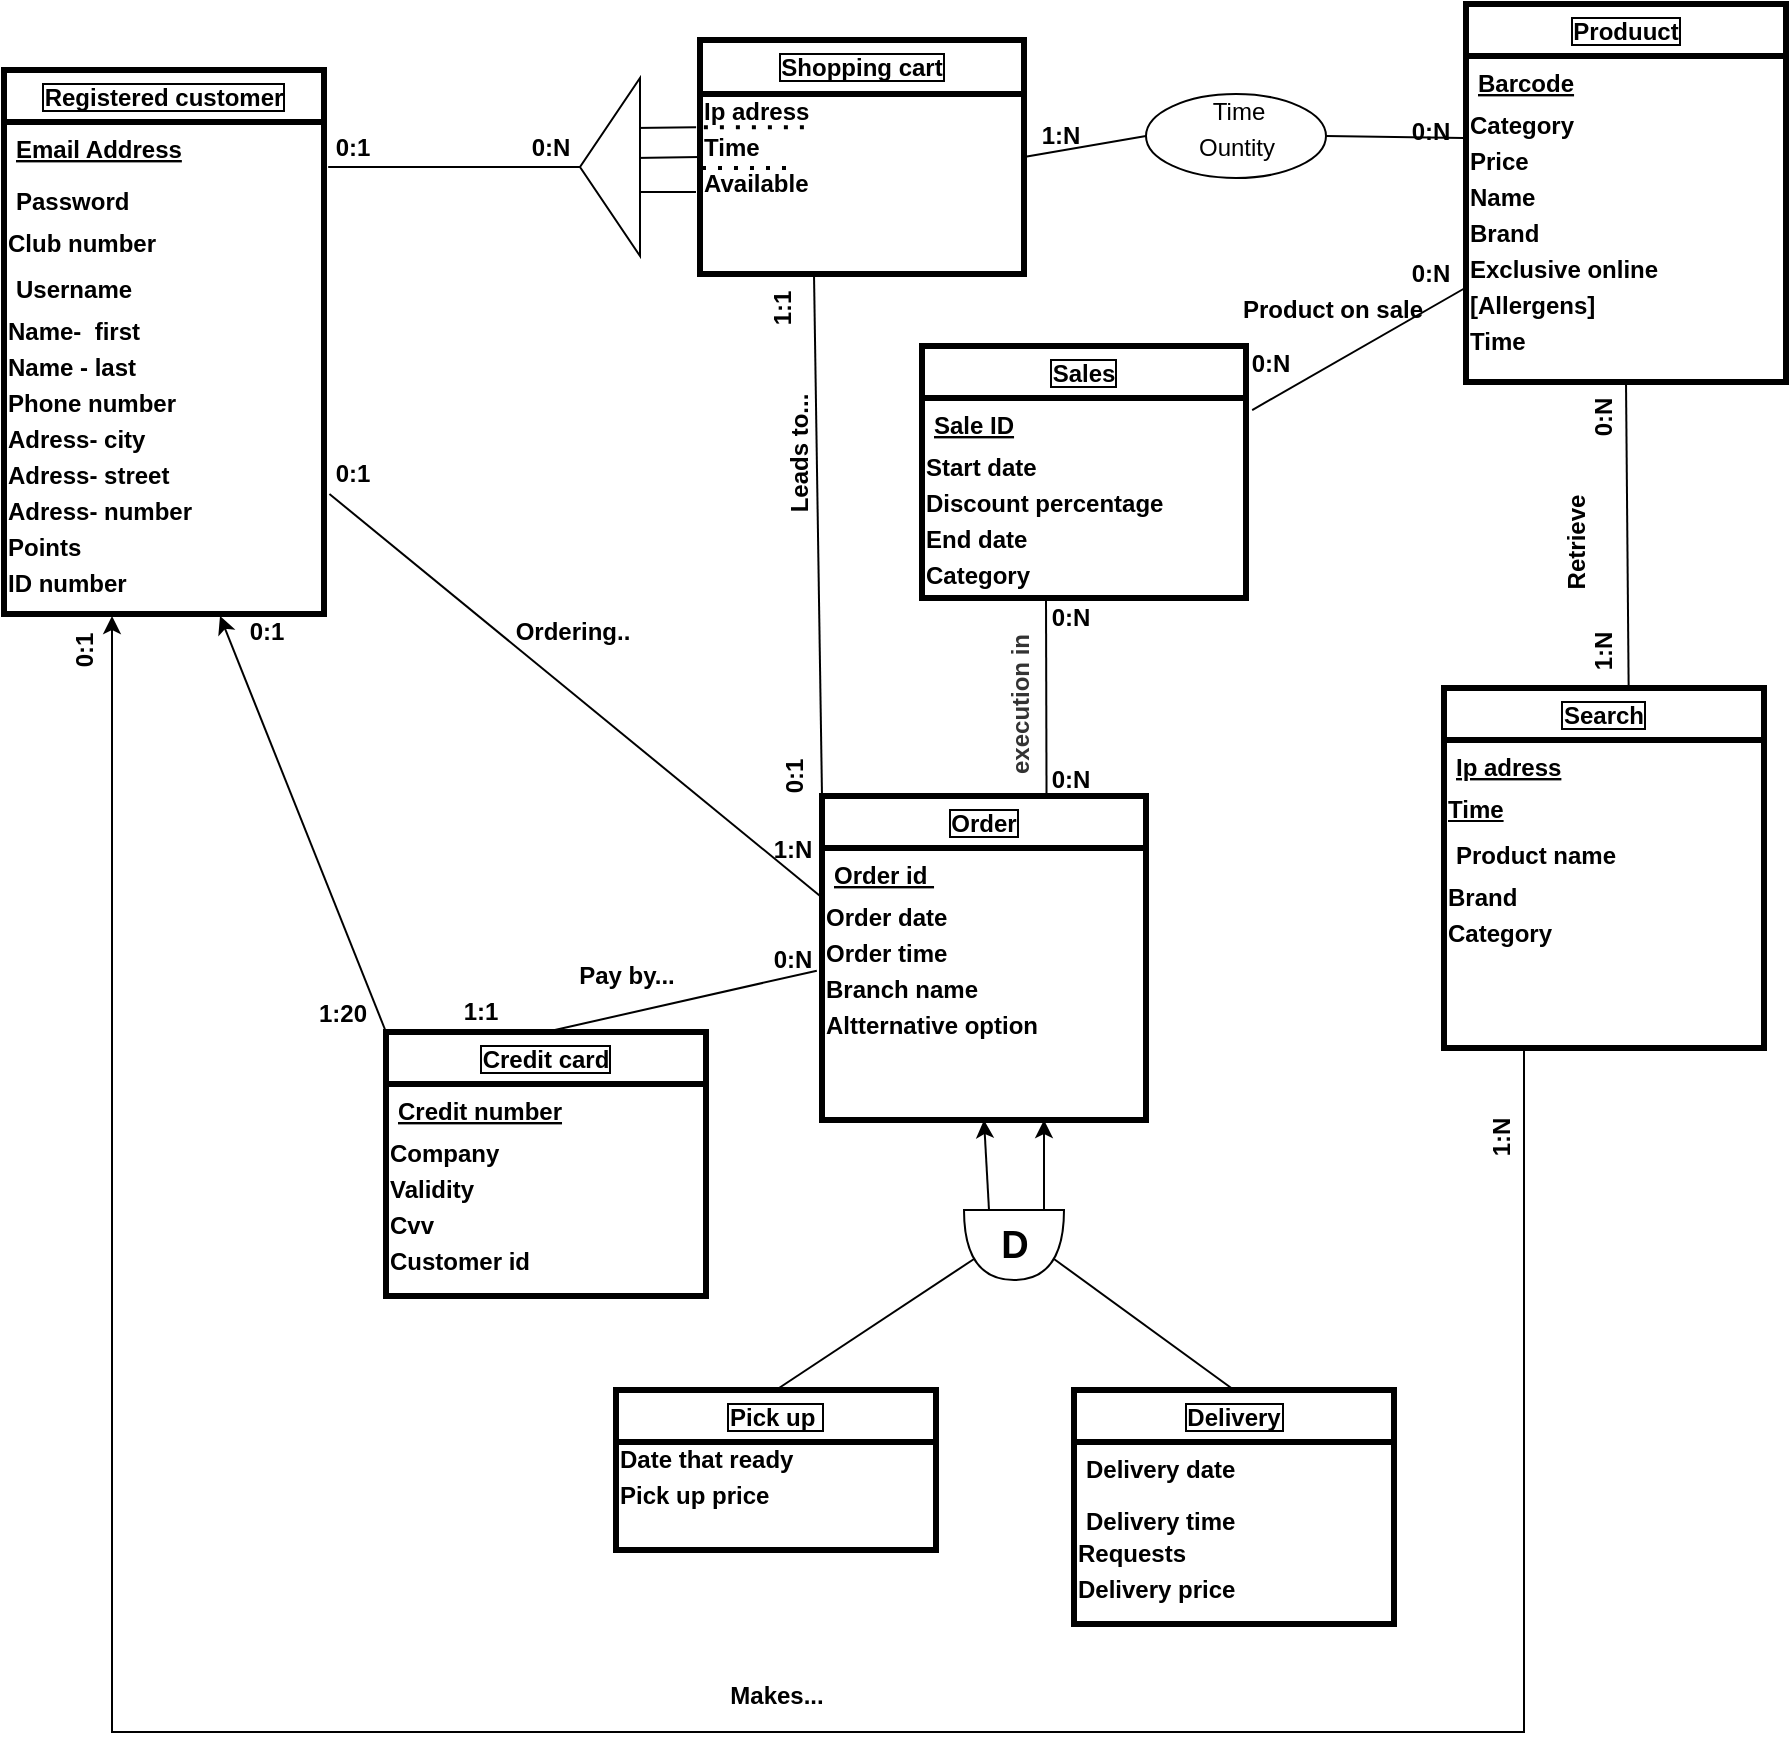 <mxfile version="14.1.7" type="device"><diagram id="C5RBs43oDa-KdzZeNtuy" name="Page-1"><mxGraphModel dx="1609" dy="1549" grid="1" gridSize="9" guides="1" tooltips="1" connect="1" arrows="1" fold="1" page="1" pageScale="1" pageWidth="827" pageHeight="1169" background="#ffffff" math="0" shadow="0"><root><mxCell id="WIyWlLk6GJQsqaUBKTNV-0"/><mxCell id="WIyWlLk6GJQsqaUBKTNV-1" parent="WIyWlLk6GJQsqaUBKTNV-0"/><mxCell id="zkfFHV4jXpPFQw0GAbJ--6" value="Registered customer" style="swimlane;fontStyle=1;align=center;verticalAlign=top;childLayout=stackLayout;horizontal=1;startSize=26;horizontalStack=0;resizeParent=1;resizeLast=0;collapsible=1;marginBottom=0;rounded=0;shadow=0;strokeWidth=3;labelBackgroundColor=#FFFFFF;labelBorderColor=#000000;" parent="WIyWlLk6GJQsqaUBKTNV-1" vertex="1"><mxGeometry x="-81" y="33" width="160" height="272" as="geometry"><mxRectangle x="130" y="380" width="160" height="26" as="alternateBounds"/></mxGeometry></mxCell><mxCell id="zkfFHV4jXpPFQw0GAbJ--3" value="Email Address" style="text;align=left;verticalAlign=top;spacingLeft=4;spacingRight=4;overflow=hidden;rotatable=0;points=[[0,0.5],[1,0.5]];portConstraint=eastwest;rounded=0;shadow=0;html=0;fontStyle=5" parent="zkfFHV4jXpPFQw0GAbJ--6" vertex="1"><mxGeometry y="26" width="160" height="26" as="geometry"/></mxCell><mxCell id="zkfFHV4jXpPFQw0GAbJ--11" value="Password" style="text;align=left;verticalAlign=top;spacingLeft=4;spacingRight=4;overflow=hidden;rotatable=0;points=[[0,0.5],[1,0.5]];portConstraint=eastwest;fontStyle=1" parent="zkfFHV4jXpPFQw0GAbJ--6" vertex="1"><mxGeometry y="52" width="160" height="26" as="geometry"/></mxCell><mxCell id="svUb7qgz-fbDMXu6Jocz-7" value="&lt;span&gt;Club number&lt;/span&gt;" style="text;html=1;align=left;verticalAlign=middle;resizable=0;points=[];autosize=1;fontColor=#000000;fontStyle=1;rotation=0;" parent="zkfFHV4jXpPFQw0GAbJ--6" vertex="1"><mxGeometry y="78" width="160" height="18" as="geometry"/></mxCell><mxCell id="zkfFHV4jXpPFQw0GAbJ--10" value="Username" style="text;align=left;verticalAlign=top;spacingLeft=4;spacingRight=4;overflow=hidden;rotatable=0;points=[[0,0.5],[1,0.5]];portConstraint=eastwest;fontStyle=1" parent="zkfFHV4jXpPFQw0GAbJ--6" vertex="1"><mxGeometry y="96" width="160" height="26" as="geometry"/></mxCell><mxCell id="svUb7qgz-fbDMXu6Jocz-8" value="Name-&amp;nbsp; first" style="text;html=1;align=left;verticalAlign=middle;resizable=0;points=[];autosize=1;fontColor=#000000;fontStyle=1" parent="zkfFHV4jXpPFQw0GAbJ--6" vertex="1"><mxGeometry y="122" width="160" height="18" as="geometry"/></mxCell><mxCell id="svUb7qgz-fbDMXu6Jocz-22" value="Name - last" style="text;html=1;align=left;verticalAlign=middle;resizable=0;points=[];autosize=1;fontColor=#000000;fontStyle=1" parent="zkfFHV4jXpPFQw0GAbJ--6" vertex="1"><mxGeometry y="140" width="160" height="18" as="geometry"/></mxCell><mxCell id="svUb7qgz-fbDMXu6Jocz-0" value="Phone number" style="text;html=1;align=left;verticalAlign=middle;resizable=0;points=[];autosize=1;fontStyle=1" parent="zkfFHV4jXpPFQw0GAbJ--6" vertex="1"><mxGeometry y="158" width="160" height="18" as="geometry"/></mxCell><mxCell id="svUb7qgz-fbDMXu6Jocz-3" value="Adress- city" style="text;html=1;align=left;verticalAlign=middle;resizable=0;points=[];autosize=1;fontStyle=1" parent="zkfFHV4jXpPFQw0GAbJ--6" vertex="1"><mxGeometry y="176" width="160" height="18" as="geometry"/></mxCell><mxCell id="svUb7qgz-fbDMXu6Jocz-2" value="Adress- street" style="text;html=1;align=left;verticalAlign=middle;resizable=0;points=[];autosize=1;fontStyle=1" parent="zkfFHV4jXpPFQw0GAbJ--6" vertex="1"><mxGeometry y="194" width="160" height="18" as="geometry"/></mxCell><mxCell id="svUb7qgz-fbDMXu6Jocz-5" value="Adress- number" style="text;html=1;align=left;verticalAlign=middle;resizable=0;points=[];autosize=1;fontStyle=1" parent="zkfFHV4jXpPFQw0GAbJ--6" vertex="1"><mxGeometry y="212" width="160" height="18" as="geometry"/></mxCell><mxCell id="svUb7qgz-fbDMXu6Jocz-19" value="Points" style="text;html=1;align=left;verticalAlign=middle;resizable=0;points=[];autosize=1;fontColor=#000000;fontStyle=1" parent="zkfFHV4jXpPFQw0GAbJ--6" vertex="1"><mxGeometry y="230" width="160" height="18" as="geometry"/></mxCell><mxCell id="svUb7qgz-fbDMXu6Jocz-20" value="ID number" style="text;html=1;align=left;verticalAlign=middle;resizable=0;points=[];autosize=1;fontColor=#000000;fontStyle=1" parent="zkfFHV4jXpPFQw0GAbJ--6" vertex="1"><mxGeometry y="248" width="160" height="18" as="geometry"/></mxCell><mxCell id="zkfFHV4jXpPFQw0GAbJ--13" value="Produuct" style="swimlane;fontStyle=1;align=center;verticalAlign=top;childLayout=stackLayout;horizontal=1;startSize=26;horizontalStack=0;resizeParent=1;resizeLast=0;collapsible=1;marginBottom=0;rounded=0;shadow=0;strokeWidth=3;labelBackgroundColor=#FFFFFF;labelBorderColor=#000000;fontSize=12;" parent="WIyWlLk6GJQsqaUBKTNV-1" vertex="1"><mxGeometry x="650" width="160" height="189" as="geometry"><mxRectangle x="340" y="380" width="170" height="26" as="alternateBounds"/></mxGeometry></mxCell><mxCell id="zkfFHV4jXpPFQw0GAbJ--14" value="Barcode" style="text;align=left;verticalAlign=middle;spacingLeft=4;spacingRight=4;overflow=hidden;rotatable=0;points=[[0,0.5],[1,0.5]];portConstraint=eastwest;fontStyle=5;dashed=1;strokeWidth=2;fontSize=12;" parent="zkfFHV4jXpPFQw0GAbJ--13" vertex="1"><mxGeometry y="26" width="160" height="26" as="geometry"/></mxCell><mxCell id="svUb7qgz-fbDMXu6Jocz-10" value="Category" style="text;html=1;align=left;verticalAlign=middle;resizable=0;points=[];autosize=1;fontColor=#000000;fontStyle=1" parent="zkfFHV4jXpPFQw0GAbJ--13" vertex="1"><mxGeometry y="52" width="160" height="18" as="geometry"/></mxCell><mxCell id="svUb7qgz-fbDMXu6Jocz-11" value="Price" style="text;html=1;align=left;verticalAlign=middle;resizable=0;points=[];autosize=1;fontColor=#000000;fontStyle=1" parent="zkfFHV4jXpPFQw0GAbJ--13" vertex="1"><mxGeometry y="70" width="160" height="18" as="geometry"/></mxCell><mxCell id="jRLdhDryBGTvOC-j6H5c-30" value="Name" style="text;html=1;align=left;verticalAlign=middle;resizable=0;points=[];autosize=1;fontStyle=1" parent="zkfFHV4jXpPFQw0GAbJ--13" vertex="1"><mxGeometry y="88" width="160" height="18" as="geometry"/></mxCell><mxCell id="jRLdhDryBGTvOC-j6H5c-31" value="Brand" style="text;html=1;align=left;verticalAlign=middle;resizable=0;points=[];autosize=1;fontStyle=1" parent="zkfFHV4jXpPFQw0GAbJ--13" vertex="1"><mxGeometry y="106" width="160" height="18" as="geometry"/></mxCell><mxCell id="jRLdhDryBGTvOC-j6H5c-36" value="Exclusive online" style="text;html=1;align=left;verticalAlign=middle;resizable=0;points=[];autosize=1;fontStyle=1" parent="zkfFHV4jXpPFQw0GAbJ--13" vertex="1"><mxGeometry y="124" width="160" height="18" as="geometry"/></mxCell><mxCell id="jRLdhDryBGTvOC-j6H5c-37" value="[Allergens]" style="text;html=1;align=left;verticalAlign=middle;resizable=0;points=[];autosize=1;fontStyle=1" parent="zkfFHV4jXpPFQw0GAbJ--13" vertex="1"><mxGeometry y="142" width="160" height="18" as="geometry"/></mxCell><mxCell id="zEOdQq7FMbV5sgK_nm0M-1" value="&lt;b&gt;Time&lt;/b&gt;" style="text;html=1;align=left;verticalAlign=middle;resizable=0;points=[];autosize=1;" parent="zkfFHV4jXpPFQw0GAbJ--13" vertex="1"><mxGeometry y="160" width="160" height="18" as="geometry"/></mxCell><mxCell id="zkfFHV4jXpPFQw0GAbJ--17" value="Delivery" style="swimlane;fontStyle=1;align=center;verticalAlign=top;childLayout=stackLayout;horizontal=1;startSize=26;horizontalStack=0;resizeParent=1;resizeLast=0;collapsible=1;marginBottom=0;rounded=0;shadow=0;strokeWidth=3;labelBackgroundColor=#FFFFFF;labelBorderColor=#000000;" parent="WIyWlLk6GJQsqaUBKTNV-1" vertex="1"><mxGeometry x="454" y="693" width="160" height="117" as="geometry"><mxRectangle x="550" y="140" width="160" height="26" as="alternateBounds"/></mxGeometry></mxCell><mxCell id="zkfFHV4jXpPFQw0GAbJ--20" value="Delivery date" style="text;align=left;verticalAlign=top;spacingLeft=4;spacingRight=4;overflow=hidden;rotatable=0;points=[[0,0.5],[1,0.5]];portConstraint=eastwest;rounded=0;shadow=0;html=0;fontStyle=1" parent="zkfFHV4jXpPFQw0GAbJ--17" vertex="1"><mxGeometry y="26" width="160" height="26" as="geometry"/></mxCell><mxCell id="zkfFHV4jXpPFQw0GAbJ--21" value="Delivery time" style="text;align=left;verticalAlign=top;spacingLeft=4;spacingRight=4;overflow=hidden;rotatable=0;points=[[0,0.5],[1,0.5]];portConstraint=eastwest;rounded=0;shadow=0;html=0;fontStyle=1" parent="zkfFHV4jXpPFQw0GAbJ--17" vertex="1"><mxGeometry y="52" width="160" height="21" as="geometry"/></mxCell><mxCell id="jRLdhDryBGTvOC-j6H5c-78" value="Requests" style="text;html=1;align=left;verticalAlign=middle;resizable=0;points=[];autosize=1;fontSize=12;fontStyle=1" parent="zkfFHV4jXpPFQw0GAbJ--17" vertex="1"><mxGeometry y="73" width="160" height="18" as="geometry"/></mxCell><mxCell id="gt2v8SdhQsGzDbJmbZUH-2" value="&lt;b&gt;Delivery price&lt;/b&gt;" style="text;html=1;align=left;verticalAlign=middle;resizable=0;points=[];autosize=1;" parent="zkfFHV4jXpPFQw0GAbJ--17" vertex="1"><mxGeometry y="91" width="160" height="18" as="geometry"/></mxCell><mxCell id="svUb7qgz-fbDMXu6Jocz-13" value="Order" style="swimlane;fontStyle=1;align=center;verticalAlign=top;childLayout=stackLayout;horizontal=1;startSize=26;horizontalStack=0;resizeParent=1;resizeLast=0;collapsible=1;marginBottom=0;rounded=0;shadow=0;strokeWidth=3;labelBackgroundColor=#FFFFFF;labelBorderColor=#000000;" parent="WIyWlLk6GJQsqaUBKTNV-1" vertex="1"><mxGeometry x="328" y="396" width="162" height="162" as="geometry"><mxRectangle x="340" y="380" width="170" height="26" as="alternateBounds"/></mxGeometry></mxCell><mxCell id="svUb7qgz-fbDMXu6Jocz-14" value="Order id " style="text;align=left;verticalAlign=top;spacingLeft=4;spacingRight=4;overflow=hidden;rotatable=0;points=[[0,0.5],[1,0.5]];portConstraint=eastwest;fontStyle=5" parent="svUb7qgz-fbDMXu6Jocz-13" vertex="1"><mxGeometry y="26" width="162" height="26" as="geometry"/></mxCell><mxCell id="svUb7qgz-fbDMXu6Jocz-15" value="Order date" style="text;html=1;align=left;verticalAlign=middle;resizable=0;points=[];autosize=1;fontColor=#000000;fontStyle=1" parent="svUb7qgz-fbDMXu6Jocz-13" vertex="1"><mxGeometry y="52" width="162" height="18" as="geometry"/></mxCell><mxCell id="svUb7qgz-fbDMXu6Jocz-16" value="Order time" style="text;html=1;align=left;verticalAlign=middle;resizable=0;points=[];autosize=1;fontColor=#000000;fontStyle=1" parent="svUb7qgz-fbDMXu6Jocz-13" vertex="1"><mxGeometry y="70" width="162" height="18" as="geometry"/></mxCell><mxCell id="jRLdhDryBGTvOC-j6H5c-6" value="Branch name" style="text;html=1;align=left;verticalAlign=middle;resizable=0;points=[];autosize=1;fontStyle=1" parent="svUb7qgz-fbDMXu6Jocz-13" vertex="1"><mxGeometry y="88" width="162" height="18" as="geometry"/></mxCell><mxCell id="jRLdhDryBGTvOC-j6H5c-39" value="Altternative option" style="text;html=1;align=left;verticalAlign=middle;resizable=0;points=[];autosize=1;fontStyle=1" parent="svUb7qgz-fbDMXu6Jocz-13" vertex="1"><mxGeometry y="106" width="162" height="18" as="geometry"/></mxCell><mxCell id="svUb7qgz-fbDMXu6Jocz-23" value="Pick up " style="swimlane;fontStyle=1;align=center;verticalAlign=top;childLayout=stackLayout;horizontal=1;startSize=26;horizontalStack=0;resizeParent=1;resizeLast=0;collapsible=1;marginBottom=0;rounded=0;shadow=0;strokeWidth=3;labelBackgroundColor=#FFFFFF;labelBorderColor=#000000;" parent="WIyWlLk6GJQsqaUBKTNV-1" vertex="1"><mxGeometry x="225" y="693" width="160" height="80" as="geometry"><mxRectangle x="340" y="380" width="170" height="26" as="alternateBounds"/></mxGeometry></mxCell><mxCell id="svUb7qgz-fbDMXu6Jocz-25" value="Date that ready" style="text;html=1;align=left;verticalAlign=middle;resizable=0;points=[];autosize=1;fontColor=#000000;fontStyle=1" parent="svUb7qgz-fbDMXu6Jocz-23" vertex="1"><mxGeometry y="26" width="160" height="18" as="geometry"/></mxCell><mxCell id="gt2v8SdhQsGzDbJmbZUH-1" value="&lt;b&gt;Pick up price&lt;/b&gt;" style="text;html=1;align=left;verticalAlign=middle;resizable=0;points=[];autosize=1;" parent="svUb7qgz-fbDMXu6Jocz-23" vertex="1"><mxGeometry y="44" width="160" height="18" as="geometry"/></mxCell><mxCell id="svUb7qgz-fbDMXu6Jocz-35" value="Credit card" style="swimlane;fontStyle=1;align=center;verticalAlign=top;childLayout=stackLayout;horizontal=1;startSize=26;horizontalStack=0;resizeParent=1;resizeLast=0;collapsible=1;marginBottom=0;rounded=0;shadow=0;strokeWidth=3;labelBackgroundColor=#FFFFFF;labelBorderColor=#000000;" parent="WIyWlLk6GJQsqaUBKTNV-1" vertex="1"><mxGeometry x="110" y="514" width="160" height="132" as="geometry"><mxRectangle x="340" y="380" width="170" height="26" as="alternateBounds"/></mxGeometry></mxCell><mxCell id="svUb7qgz-fbDMXu6Jocz-36" value="Credit number" style="text;align=left;verticalAlign=top;spacingLeft=4;spacingRight=4;overflow=hidden;rotatable=0;points=[[0,0.5],[1,0.5]];portConstraint=eastwest;fontStyle=5" parent="svUb7qgz-fbDMXu6Jocz-35" vertex="1"><mxGeometry y="26" width="160" height="26" as="geometry"/></mxCell><mxCell id="svUb7qgz-fbDMXu6Jocz-37" value="Company" style="text;html=1;align=left;verticalAlign=middle;resizable=0;points=[];autosize=1;fontColor=#000000;fontStyle=1" parent="svUb7qgz-fbDMXu6Jocz-35" vertex="1"><mxGeometry y="52" width="160" height="18" as="geometry"/></mxCell><mxCell id="svUb7qgz-fbDMXu6Jocz-38" value="Validity" style="text;html=1;align=left;verticalAlign=middle;resizable=0;points=[];autosize=1;fontColor=#000000;fontStyle=1" parent="svUb7qgz-fbDMXu6Jocz-35" vertex="1"><mxGeometry y="70" width="160" height="18" as="geometry"/></mxCell><mxCell id="svUb7qgz-fbDMXu6Jocz-39" value="Cvv" style="text;html=1;align=left;verticalAlign=middle;resizable=0;points=[];autosize=1;fontColor=#000000;fontStyle=1" parent="svUb7qgz-fbDMXu6Jocz-35" vertex="1"><mxGeometry y="88" width="160" height="18" as="geometry"/></mxCell><mxCell id="svUb7qgz-fbDMXu6Jocz-40" value="Customer id" style="text;html=1;align=left;verticalAlign=middle;resizable=0;points=[];autosize=1;fontColor=#000000;fontStyle=1" parent="svUb7qgz-fbDMXu6Jocz-35" vertex="1"><mxGeometry y="106" width="160" height="18" as="geometry"/></mxCell><mxCell id="svUb7qgz-fbDMXu6Jocz-47" value="" style="endArrow=none;html=1;fontSize=19;fontColor=#000000;entryX=0.7;entryY=0.9;entryDx=0;entryDy=0;entryPerimeter=0;exitX=0.5;exitY=0;exitDx=0;exitDy=0;" parent="WIyWlLk6GJQsqaUBKTNV-1" source="svUb7qgz-fbDMXu6Jocz-23" target="svUb7qgz-fbDMXu6Jocz-50" edge="1"><mxGeometry width="50" height="50" relative="1" as="geometry"><mxPoint x="576" y="500" as="sourcePoint"/><mxPoint x="657" y="414" as="targetPoint"/></mxGeometry></mxCell><mxCell id="svUb7qgz-fbDMXu6Jocz-48" value="" style="endArrow=none;html=1;fontSize=19;fontColor=#000000;entryX=0.7;entryY=0.1;entryDx=0;entryDy=0;entryPerimeter=0;exitX=0.5;exitY=0;exitDx=0;exitDy=0;" parent="WIyWlLk6GJQsqaUBKTNV-1" source="zkfFHV4jXpPFQw0GAbJ--17" target="svUb7qgz-fbDMXu6Jocz-50" edge="1"><mxGeometry width="50" height="50" relative="1" as="geometry"><mxPoint x="754" y="495" as="sourcePoint"/><mxPoint x="738" y="414" as="targetPoint"/></mxGeometry></mxCell><mxCell id="svUb7qgz-fbDMXu6Jocz-50" value="" style="shape=or;whiteSpace=wrap;html=1;labelBackgroundColor=#FF9999;fontColor=#000000;align=left;direction=south;" parent="WIyWlLk6GJQsqaUBKTNV-1" vertex="1"><mxGeometry x="399" y="603" width="50" height="35" as="geometry"/></mxCell><mxCell id="svUb7qgz-fbDMXu6Jocz-51" value="D" style="text;html=1;align=center;verticalAlign=middle;resizable=0;points=[];autosize=1;fontColor=#000000;fontSize=19;fontStyle=1" parent="WIyWlLk6GJQsqaUBKTNV-1" vertex="1"><mxGeometry x="409" y="605.5" width="30" height="30" as="geometry"/></mxCell><mxCell id="svUb7qgz-fbDMXu6Jocz-53" value="" style="endArrow=classic;html=1;fontSize=19;fontColor=#000000;" parent="WIyWlLk6GJQsqaUBKTNV-1" edge="1"><mxGeometry width="50" height="50" relative="1" as="geometry"><mxPoint x="439" y="603" as="sourcePoint"/><mxPoint x="439" y="558" as="targetPoint"/><Array as="points"/></mxGeometry></mxCell><mxCell id="jRLdhDryBGTvOC-j6H5c-0" value="" style="ellipse;whiteSpace=wrap;html=1;labelBackgroundColor=#FFFFFF;" parent="WIyWlLk6GJQsqaUBKTNV-1" vertex="1"><mxGeometry x="490" y="45" width="90" height="42" as="geometry"/></mxCell><mxCell id="jRLdhDryBGTvOC-j6H5c-1" value="Ountity" style="text;html=1;align=center;verticalAlign=middle;resizable=0;points=[];autosize=1;" parent="WIyWlLk6GJQsqaUBKTNV-1" vertex="1"><mxGeometry x="508" y="63" width="54" height="18" as="geometry"/></mxCell><mxCell id="jRLdhDryBGTvOC-j6H5c-2" value="" style="endArrow=none;html=1;entryX=-0.008;entryY=-0.167;entryDx=0;entryDy=0;entryPerimeter=0;exitX=1;exitY=0.5;exitDx=0;exitDy=0;" parent="WIyWlLk6GJQsqaUBKTNV-1" source="jRLdhDryBGTvOC-j6H5c-0" target="svUb7qgz-fbDMXu6Jocz-11" edge="1"><mxGeometry width="50" height="50" relative="1" as="geometry"><mxPoint x="585" y="120" as="sourcePoint"/><mxPoint x="635" y="70" as="targetPoint"/></mxGeometry></mxCell><mxCell id="jRLdhDryBGTvOC-j6H5c-3" value="" style="endArrow=none;html=1;exitX=1;exitY=0.5;exitDx=0;exitDy=0;entryX=0;entryY=0.5;entryDx=0;entryDy=0;" parent="WIyWlLk6GJQsqaUBKTNV-1" source="jRLdhDryBGTvOC-j6H5c-8" target="jRLdhDryBGTvOC-j6H5c-0" edge="1"><mxGeometry width="50" height="50" relative="1" as="geometry"><mxPoint x="603" y="221" as="sourcePoint"/><mxPoint x="653" y="171" as="targetPoint"/></mxGeometry></mxCell><mxCell id="jRLdhDryBGTvOC-j6H5c-4" value="" style="endArrow=none;html=1;exitX=0.5;exitY=0;exitDx=0;exitDy=0;entryX=-0.016;entryY=-0.037;entryDx=0;entryDy=0;entryPerimeter=0;fontStyle=1" parent="WIyWlLk6GJQsqaUBKTNV-1" source="svUb7qgz-fbDMXu6Jocz-35" target="jRLdhDryBGTvOC-j6H5c-6" edge="1"><mxGeometry width="50" height="50" relative="1" as="geometry"><mxPoint x="243" y="536" as="sourcePoint"/><mxPoint x="324" y="285.333" as="targetPoint"/></mxGeometry></mxCell><mxCell id="jRLdhDryBGTvOC-j6H5c-8" value="Shopping cart" style="swimlane;fontStyle=1;align=center;verticalAlign=top;childLayout=stackLayout;horizontal=1;startSize=27;horizontalStack=0;resizeParent=1;resizeLast=0;collapsible=1;marginBottom=0;rounded=0;shadow=0;strokeWidth=3;labelBackgroundColor=#FFFFFF;labelBorderColor=#000000;" parent="WIyWlLk6GJQsqaUBKTNV-1" vertex="1"><mxGeometry x="267" y="18" width="162" height="117" as="geometry"><mxRectangle x="340" y="380" width="170" height="26" as="alternateBounds"/></mxGeometry></mxCell><mxCell id="jRLdhDryBGTvOC-j6H5c-13" value="Ip adress" style="text;html=1;align=left;verticalAlign=middle;resizable=0;points=[];autosize=1;fontStyle=1" parent="jRLdhDryBGTvOC-j6H5c-8" vertex="1"><mxGeometry y="27" width="162" height="18" as="geometry"/></mxCell><mxCell id="zEOdQq7FMbV5sgK_nm0M-2" value="&lt;b&gt;Time&lt;/b&gt;" style="text;html=1;align=left;verticalAlign=middle;resizable=0;points=[];autosize=1;" parent="jRLdhDryBGTvOC-j6H5c-8" vertex="1"><mxGeometry y="45" width="162" height="18" as="geometry"/></mxCell><mxCell id="zEOdQq7FMbV5sgK_nm0M-9" value="" style="endArrow=none;dashed=1;html=1;dashPattern=1 3;strokeWidth=2;exitX=0.012;exitY=-0.074;exitDx=0;exitDy=0;exitPerimeter=0;entryX=0.333;entryY=-0.074;entryDx=0;entryDy=0;entryPerimeter=0;" parent="jRLdhDryBGTvOC-j6H5c-8" edge="1"><mxGeometry width="50" height="50" relative="1" as="geometry"><mxPoint x="1.944" y="43.668" as="sourcePoint"/><mxPoint x="53.946" y="43.668" as="targetPoint"/></mxGeometry></mxCell><mxCell id="gt2v8SdhQsGzDbJmbZUH-5" value="" style="endArrow=none;dashed=1;html=1;dashPattern=1 3;strokeWidth=2;entryX=0.267;entryY=1.056;entryDx=0;entryDy=0;entryPerimeter=0;" parent="jRLdhDryBGTvOC-j6H5c-8" target="zEOdQq7FMbV5sgK_nm0M-2" edge="1"><mxGeometry width="50" height="50" relative="1" as="geometry"><mxPoint x="1" y="64" as="sourcePoint"/><mxPoint x="-19" y="162" as="targetPoint"/></mxGeometry></mxCell><mxCell id="WUDk8iCB5FKlP9dOD5NW-1" value="Available" style="text;html=1;align=left;verticalAlign=middle;resizable=0;points=[];autosize=1;fontStyle=1" vertex="1" parent="jRLdhDryBGTvOC-j6H5c-8"><mxGeometry y="63" width="162" height="18" as="geometry"/></mxCell><mxCell id="jRLdhDryBGTvOC-j6H5c-17" value="Time" style="text;html=1;align=center;verticalAlign=middle;resizable=0;points=[];autosize=1;" parent="WIyWlLk6GJQsqaUBKTNV-1" vertex="1"><mxGeometry x="518" y="45" width="36" height="18" as="geometry"/></mxCell><mxCell id="jRLdhDryBGTvOC-j6H5c-74" style="edgeStyle=orthogonalEdgeStyle;rounded=0;orthogonalLoop=1;jettySize=auto;html=1;exitX=0.25;exitY=1;exitDx=0;exitDy=0;fontSize=12;" parent="WIyWlLk6GJQsqaUBKTNV-1" source="jRLdhDryBGTvOC-j6H5c-24" edge="1"><mxGeometry relative="1" as="geometry"><mxPoint x="-27" y="306" as="targetPoint"/><Array as="points"><mxPoint x="679" y="864"/><mxPoint x="-27" y="864"/><mxPoint x="-27" y="444"/></Array></mxGeometry></mxCell><mxCell id="jRLdhDryBGTvOC-j6H5c-24" value="Search" style="swimlane;fontStyle=1;align=center;verticalAlign=top;childLayout=stackLayout;horizontal=1;startSize=26;horizontalStack=0;resizeParent=1;resizeLast=0;collapsible=1;marginBottom=0;rounded=0;shadow=0;strokeWidth=3;labelBackgroundColor=#FFFFFF;labelBorderColor=#000000;" parent="WIyWlLk6GJQsqaUBKTNV-1" vertex="1"><mxGeometry x="639" y="342" width="160" height="180" as="geometry"><mxRectangle x="550" y="140" width="160" height="26" as="alternateBounds"/></mxGeometry></mxCell><mxCell id="jRLdhDryBGTvOC-j6H5c-25" value="Ip adress" style="text;align=left;verticalAlign=top;spacingLeft=4;spacingRight=4;overflow=hidden;rotatable=0;points=[[0,0.5],[1,0.5]];portConstraint=eastwest;fontStyle=5" parent="jRLdhDryBGTvOC-j6H5c-24" vertex="1"><mxGeometry y="26" width="160" height="26" as="geometry"/></mxCell><mxCell id="zEOdQq7FMbV5sgK_nm0M-0" value="&lt;b&gt;&lt;u&gt;Time&lt;/u&gt;&lt;/b&gt;" style="text;html=1;align=left;verticalAlign=middle;resizable=0;points=[];autosize=1;" parent="jRLdhDryBGTvOC-j6H5c-24" vertex="1"><mxGeometry y="52" width="160" height="18" as="geometry"/></mxCell><mxCell id="jRLdhDryBGTvOC-j6H5c-26" value="Product name" style="text;align=left;verticalAlign=top;spacingLeft=4;spacingRight=4;overflow=hidden;rotatable=0;points=[[0,0.5],[1,0.5]];portConstraint=eastwest;rounded=0;shadow=0;html=0;fontStyle=1" parent="jRLdhDryBGTvOC-j6H5c-24" vertex="1"><mxGeometry y="70" width="160" height="26" as="geometry"/></mxCell><mxCell id="jRLdhDryBGTvOC-j6H5c-28" value="Brand&amp;nbsp;" style="text;html=1;align=left;verticalAlign=middle;resizable=0;points=[];autosize=1;fontStyle=1" parent="jRLdhDryBGTvOC-j6H5c-24" vertex="1"><mxGeometry y="96" width="160" height="18" as="geometry"/></mxCell><mxCell id="jRLdhDryBGTvOC-j6H5c-29" value="Category" style="text;html=1;align=left;verticalAlign=middle;resizable=0;points=[];autosize=1;fontStyle=1" parent="jRLdhDryBGTvOC-j6H5c-24" vertex="1"><mxGeometry y="114" width="160" height="18" as="geometry"/></mxCell><mxCell id="jRLdhDryBGTvOC-j6H5c-32" value="" style="endArrow=none;html=1;entryX=0.5;entryY=1;entryDx=0;entryDy=0;exitX=0.577;exitY=-0.005;exitDx=0;exitDy=0;exitPerimeter=0;" parent="WIyWlLk6GJQsqaUBKTNV-1" source="jRLdhDryBGTvOC-j6H5c-24" target="zkfFHV4jXpPFQw0GAbJ--13" edge="1"><mxGeometry width="50" height="50" relative="1" as="geometry"><mxPoint x="684" y="221" as="sourcePoint"/><mxPoint x="734" y="171" as="targetPoint"/></mxGeometry></mxCell><mxCell id="jRLdhDryBGTvOC-j6H5c-33" value="" style="endArrow=classic;html=1;exitX=0;exitY=0.75;exitDx=0;exitDy=0;exitPerimeter=0;entryX=0.5;entryY=1;entryDx=0;entryDy=0;" parent="WIyWlLk6GJQsqaUBKTNV-1" source="svUb7qgz-fbDMXu6Jocz-50" target="svUb7qgz-fbDMXu6Jocz-13" edge="1"><mxGeometry width="50" height="50" relative="1" as="geometry"><mxPoint x="360" y="491" as="sourcePoint"/><mxPoint x="414" y="558" as="targetPoint"/></mxGeometry></mxCell><mxCell id="jRLdhDryBGTvOC-j6H5c-38" value="" style="endArrow=none;html=1;exitX=1.017;exitY=0;exitDx=0;exitDy=0;exitPerimeter=0;entryX=-0.004;entryY=-0.1;entryDx=0;entryDy=0;entryPerimeter=0;fontStyle=1" parent="WIyWlLk6GJQsqaUBKTNV-1" source="svUb7qgz-fbDMXu6Jocz-5" target="svUb7qgz-fbDMXu6Jocz-15" edge="1"><mxGeometry width="50" height="50" relative="1" as="geometry"><mxPoint x="360" y="257" as="sourcePoint"/><mxPoint x="410" y="207" as="targetPoint"/></mxGeometry></mxCell><mxCell id="jRLdhDryBGTvOC-j6H5c-40" value="" style="endArrow=none;html=1;exitX=1.013;exitY=-0.135;exitDx=0;exitDy=0;entryX=1;entryY=0.5;entryDx=0;entryDy=0;exitPerimeter=0;" parent="WIyWlLk6GJQsqaUBKTNV-1" source="zkfFHV4jXpPFQw0GAbJ--11" target="zEOdQq7FMbV5sgK_nm0M-8" edge="1"><mxGeometry width="50" height="50" relative="1" as="geometry"><mxPoint x="360" y="176" as="sourcePoint"/><mxPoint x="171" y="71" as="targetPoint"/></mxGeometry></mxCell><mxCell id="jRLdhDryBGTvOC-j6H5c-41" value="0:1" style="text;html=1;align=center;verticalAlign=middle;resizable=0;points=[];autosize=1;rotation=0;fontStyle=1" parent="WIyWlLk6GJQsqaUBKTNV-1" vertex="1"><mxGeometry x="79" y="63" width="27" height="18" as="geometry"/></mxCell><mxCell id="jRLdhDryBGTvOC-j6H5c-42" value="0:N" style="text;html=1;align=center;verticalAlign=middle;resizable=0;points=[];autosize=1;fontStyle=1" parent="WIyWlLk6GJQsqaUBKTNV-1" vertex="1"><mxGeometry x="174" y="63" width="36" height="18" as="geometry"/></mxCell><mxCell id="jRLdhDryBGTvOC-j6H5c-44" value="0:N" style="text;html=1;align=center;verticalAlign=middle;resizable=0;points=[];autosize=1;fontStyle=1" parent="WIyWlLk6GJQsqaUBKTNV-1" vertex="1"><mxGeometry x="614" y="55" width="36" height="18" as="geometry"/></mxCell><mxCell id="jRLdhDryBGTvOC-j6H5c-45" value="1:N" style="text;html=1;align=center;verticalAlign=middle;resizable=0;points=[];autosize=1;fontStyle=1" parent="WIyWlLk6GJQsqaUBKTNV-1" vertex="1"><mxGeometry x="429" y="57" width="36" height="18" as="geometry"/></mxCell><mxCell id="jRLdhDryBGTvOC-j6H5c-50" value="1:N" style="text;html=1;align=center;verticalAlign=middle;resizable=0;points=[];autosize=1;rotation=270;fontStyle=1" parent="WIyWlLk6GJQsqaUBKTNV-1" vertex="1"><mxGeometry x="701" y="315" width="36" height="18" as="geometry"/></mxCell><mxCell id="jRLdhDryBGTvOC-j6H5c-52" value="0:N" style="text;html=1;align=center;verticalAlign=middle;resizable=0;points=[];autosize=1;rotation=270;fontStyle=1" parent="WIyWlLk6GJQsqaUBKTNV-1" vertex="1"><mxGeometry x="701" y="198" width="36" height="18" as="geometry"/></mxCell><mxCell id="jRLdhDryBGTvOC-j6H5c-54" value="Retrieve" style="text;html=1;align=center;verticalAlign=middle;resizable=0;points=[];autosize=1;rotation=270;fontStyle=1" parent="WIyWlLk6GJQsqaUBKTNV-1" vertex="1"><mxGeometry x="674" y="261" width="63" height="18" as="geometry"/></mxCell><mxCell id="jRLdhDryBGTvOC-j6H5c-58" value="1:N" style="text;html=1;align=center;verticalAlign=middle;resizable=0;points=[];autosize=1;fontStyle=1;rotation=270;" parent="WIyWlLk6GJQsqaUBKTNV-1" vertex="1"><mxGeometry x="650" y="558" width="36" height="18" as="geometry"/></mxCell><mxCell id="jRLdhDryBGTvOC-j6H5c-59" value="0:1" style="text;html=1;align=center;verticalAlign=middle;resizable=0;points=[];autosize=1;fontStyle=1;rotation=270;" parent="WIyWlLk6GJQsqaUBKTNV-1" vertex="1"><mxGeometry x="-54" y="315" width="27" height="18" as="geometry"/></mxCell><mxCell id="jRLdhDryBGTvOC-j6H5c-60" value="Makes..." style="text;html=1;align=center;verticalAlign=middle;resizable=0;points=[];autosize=1;fontStyle=1" parent="WIyWlLk6GJQsqaUBKTNV-1" vertex="1"><mxGeometry x="273" y="837" width="63" height="18" as="geometry"/></mxCell><mxCell id="jRLdhDryBGTvOC-j6H5c-61" value="" style="endArrow=none;html=1;exitX=0;exitY=0;exitDx=0;exitDy=0;" parent="WIyWlLk6GJQsqaUBKTNV-1" source="svUb7qgz-fbDMXu6Jocz-13" edge="1"><mxGeometry width="50" height="50" relative="1" as="geometry"><mxPoint x="360" y="293" as="sourcePoint"/><mxPoint x="324" y="135" as="targetPoint"/></mxGeometry></mxCell><mxCell id="jRLdhDryBGTvOC-j6H5c-62" value="1:1" style="text;html=1;align=center;verticalAlign=middle;resizable=0;points=[];autosize=1;rotation=270;fontStyle=1" parent="WIyWlLk6GJQsqaUBKTNV-1" vertex="1"><mxGeometry x="295" y="144" width="27" height="18" as="geometry"/></mxCell><mxCell id="jRLdhDryBGTvOC-j6H5c-63" value="0:1" style="text;html=1;align=center;verticalAlign=middle;resizable=0;points=[];autosize=1;rotation=270;fontStyle=1" parent="WIyWlLk6GJQsqaUBKTNV-1" vertex="1"><mxGeometry x="301" y="378" width="27" height="18" as="geometry"/></mxCell><mxCell id="jRLdhDryBGTvOC-j6H5c-64" value="Leads to..." style="text;html=1;align=center;verticalAlign=middle;resizable=0;points=[];autosize=1;rotation=270;fontStyle=1" parent="WIyWlLk6GJQsqaUBKTNV-1" vertex="1"><mxGeometry x="281" y="216" width="72" height="18" as="geometry"/></mxCell><mxCell id="jRLdhDryBGTvOC-j6H5c-66" value="1:N" style="text;html=1;align=center;verticalAlign=middle;resizable=0;points=[];autosize=1;fontStyle=1" parent="WIyWlLk6GJQsqaUBKTNV-1" vertex="1"><mxGeometry x="295" y="414" width="36" height="18" as="geometry"/></mxCell><mxCell id="jRLdhDryBGTvOC-j6H5c-67" value="0:1" style="text;html=1;align=center;verticalAlign=middle;resizable=0;points=[];autosize=1;fontStyle=1" parent="WIyWlLk6GJQsqaUBKTNV-1" vertex="1"><mxGeometry x="36" y="305" width="27" height="18" as="geometry"/></mxCell><mxCell id="jRLdhDryBGTvOC-j6H5c-68" value="Ordering.." style="text;html=1;align=center;verticalAlign=middle;resizable=0;points=[];autosize=1;fontStyle=1" parent="WIyWlLk6GJQsqaUBKTNV-1" vertex="1"><mxGeometry x="166.5" y="305" width="72" height="18" as="geometry"/></mxCell><mxCell id="jRLdhDryBGTvOC-j6H5c-69" value="Pay by..." style="text;html=1;align=center;verticalAlign=middle;resizable=0;points=[];autosize=1;fontStyle=1" parent="WIyWlLk6GJQsqaUBKTNV-1" vertex="1"><mxGeometry x="198" y="477" width="63" height="18" as="geometry"/></mxCell><mxCell id="jRLdhDryBGTvOC-j6H5c-70" value="1:1" style="text;html=1;align=center;verticalAlign=middle;resizable=0;points=[];autosize=1;fontStyle=1" parent="WIyWlLk6GJQsqaUBKTNV-1" vertex="1"><mxGeometry x="143.5" y="495" width="27" height="18" as="geometry"/></mxCell><mxCell id="jRLdhDryBGTvOC-j6H5c-71" value="0:N" style="text;html=1;align=center;verticalAlign=middle;resizable=0;points=[];autosize=1;fontStyle=1" parent="WIyWlLk6GJQsqaUBKTNV-1" vertex="1"><mxGeometry x="295" y="469" width="36" height="18" as="geometry"/></mxCell><mxCell id="zEOdQq7FMbV5sgK_nm0M-3" value="" style="endArrow=classic;html=1;exitX=0;exitY=0;exitDx=0;exitDy=0;" parent="WIyWlLk6GJQsqaUBKTNV-1" source="svUb7qgz-fbDMXu6Jocz-35" edge="1"><mxGeometry width="50" height="50" relative="1" as="geometry"><mxPoint x="216" y="392" as="sourcePoint"/><mxPoint x="27" y="306" as="targetPoint"/></mxGeometry></mxCell><mxCell id="zEOdQq7FMbV5sgK_nm0M-4" value="" style="endArrow=none;html=1;" parent="WIyWlLk6GJQsqaUBKTNV-1" edge="1"><mxGeometry width="50" height="50" relative="1" as="geometry"><mxPoint x="234" y="94" as="sourcePoint"/><mxPoint x="265" y="94" as="targetPoint"/></mxGeometry></mxCell><mxCell id="zEOdQq7FMbV5sgK_nm0M-5" value="" style="endArrow=none;html=1;entryX=0;entryY=0.5;entryDx=0;entryDy=0;" parent="WIyWlLk6GJQsqaUBKTNV-1" target="jRLdhDryBGTvOC-j6H5c-8" edge="1"><mxGeometry width="50" height="50" relative="1" as="geometry"><mxPoint x="234" y="77" as="sourcePoint"/><mxPoint x="446" y="162" as="targetPoint"/></mxGeometry></mxCell><mxCell id="zEOdQq7FMbV5sgK_nm0M-6" value="" style="endArrow=none;html=1;entryX=-0.012;entryY=-0.074;entryDx=0;entryDy=0;entryPerimeter=0;" parent="WIyWlLk6GJQsqaUBKTNV-1" edge="1"><mxGeometry width="50" height="50" relative="1" as="geometry"><mxPoint x="234" y="62" as="sourcePoint"/><mxPoint x="265.056" y="61.668" as="targetPoint"/></mxGeometry></mxCell><mxCell id="zEOdQq7FMbV5sgK_nm0M-8" value="" style="triangle;whiteSpace=wrap;html=1;align=left;direction=west;" parent="WIyWlLk6GJQsqaUBKTNV-1" vertex="1"><mxGeometry x="207" y="37" width="30" height="89" as="geometry"/></mxCell><mxCell id="zEOdQq7FMbV5sgK_nm0M-10" value="&lt;b&gt;1:20&lt;/b&gt;" style="text;html=1;align=center;verticalAlign=middle;resizable=0;points=[];autosize=1;" parent="WIyWlLk6GJQsqaUBKTNV-1" vertex="1"><mxGeometry x="70" y="496" width="36" height="18" as="geometry"/></mxCell><mxCell id="zEOdQq7FMbV5sgK_nm0M-11" value="Sales" style="swimlane;fontStyle=1;align=center;verticalAlign=top;childLayout=stackLayout;horizontal=1;startSize=26;horizontalStack=0;resizeParent=1;resizeLast=0;collapsible=1;marginBottom=0;rounded=0;shadow=0;strokeWidth=3;labelBackgroundColor=#FFFFFF;labelBorderColor=#000000;" parent="WIyWlLk6GJQsqaUBKTNV-1" vertex="1"><mxGeometry x="378" y="171" width="162" height="126" as="geometry"><mxRectangle x="340" y="380" width="170" height="26" as="alternateBounds"/></mxGeometry></mxCell><mxCell id="zEOdQq7FMbV5sgK_nm0M-12" value="Sale ID" style="text;align=left;verticalAlign=top;spacingLeft=4;spacingRight=4;overflow=hidden;rotatable=0;points=[[0,0.5],[1,0.5]];portConstraint=eastwest;fontStyle=5" parent="zEOdQq7FMbV5sgK_nm0M-11" vertex="1"><mxGeometry y="26" width="162" height="26" as="geometry"/></mxCell><mxCell id="jRLdhDryBGTvOC-j6H5c-19" value="Start date" style="text;html=1;align=left;verticalAlign=middle;resizable=0;points=[];autosize=1;fontStyle=1" parent="zEOdQq7FMbV5sgK_nm0M-11" vertex="1"><mxGeometry y="52" width="162" height="18" as="geometry"/></mxCell><mxCell id="jRLdhDryBGTvOC-j6H5c-18" value="Discount percentage&amp;nbsp;" style="text;html=1;align=left;verticalAlign=middle;resizable=0;points=[];autosize=1;fontStyle=1" parent="zEOdQq7FMbV5sgK_nm0M-11" vertex="1"><mxGeometry y="70" width="162" height="18" as="geometry"/></mxCell><mxCell id="jRLdhDryBGTvOC-j6H5c-20" value="End date" style="text;html=1;align=left;verticalAlign=middle;resizable=0;points=[];autosize=1;fontStyle=1" parent="zEOdQq7FMbV5sgK_nm0M-11" vertex="1"><mxGeometry y="88" width="162" height="18" as="geometry"/></mxCell><mxCell id="zEOdQq7FMbV5sgK_nm0M-19" value="Category" style="text;html=1;align=left;verticalAlign=middle;resizable=0;points=[];autosize=1;fontStyle=1" parent="zEOdQq7FMbV5sgK_nm0M-11" vertex="1"><mxGeometry y="106" width="162" height="18" as="geometry"/></mxCell><mxCell id="zEOdQq7FMbV5sgK_nm0M-17" value="" style="endArrow=none;html=1;entryX=0;entryY=0.75;entryDx=0;entryDy=0;exitX=1.019;exitY=0.231;exitDx=0;exitDy=0;exitPerimeter=0;" parent="WIyWlLk6GJQsqaUBKTNV-1" source="zEOdQq7FMbV5sgK_nm0M-12" target="zkfFHV4jXpPFQw0GAbJ--13" edge="1"><mxGeometry width="50" height="50" relative="1" as="geometry"><mxPoint x="558" y="198" as="sourcePoint"/><mxPoint x="527" y="198" as="targetPoint"/></mxGeometry></mxCell><mxCell id="zEOdQq7FMbV5sgK_nm0M-18" value="" style="endArrow=none;html=1;exitX=0.693;exitY=0.006;exitDx=0;exitDy=0;exitPerimeter=0;fontStyle=1" parent="WIyWlLk6GJQsqaUBKTNV-1" source="svUb7qgz-fbDMXu6Jocz-13" edge="1"><mxGeometry width="50" height="50" relative="1" as="geometry"><mxPoint x="477" y="248" as="sourcePoint"/><mxPoint x="440" y="297" as="targetPoint"/></mxGeometry></mxCell><mxCell id="zEOdQq7FMbV5sgK_nm0M-20" value="0:N" style="text;html=1;align=center;verticalAlign=middle;resizable=0;points=[];autosize=1;fontStyle=1" parent="WIyWlLk6GJQsqaUBKTNV-1" vertex="1"><mxGeometry x="534" y="171" width="36" height="18" as="geometry"/></mxCell><mxCell id="zEOdQq7FMbV5sgK_nm0M-21" value="0:N" style="text;html=1;align=center;verticalAlign=middle;resizable=0;points=[];autosize=1;fontStyle=1" parent="WIyWlLk6GJQsqaUBKTNV-1" vertex="1"><mxGeometry x="614" y="126" width="36" height="18" as="geometry"/></mxCell><mxCell id="zEOdQq7FMbV5sgK_nm0M-22" value="Product on sale" style="text;html=1;align=center;verticalAlign=middle;resizable=0;points=[];autosize=1;fontStyle=1" parent="WIyWlLk6GJQsqaUBKTNV-1" vertex="1"><mxGeometry x="529" y="144" width="108" height="18" as="geometry"/></mxCell><mxCell id="zEOdQq7FMbV5sgK_nm0M-23" value="0:N" style="text;html=1;align=center;verticalAlign=middle;resizable=0;points=[];autosize=1;fontStyle=1" parent="WIyWlLk6GJQsqaUBKTNV-1" vertex="1"><mxGeometry x="434" y="379" width="36" height="18" as="geometry"/></mxCell><mxCell id="zEOdQq7FMbV5sgK_nm0M-24" value="0:N" style="text;html=1;align=center;verticalAlign=middle;resizable=0;points=[];autosize=1;fontStyle=1" parent="WIyWlLk6GJQsqaUBKTNV-1" vertex="1"><mxGeometry x="434" y="298" width="36" height="18" as="geometry"/></mxCell><mxCell id="zEOdQq7FMbV5sgK_nm0M-25" value="0:1" style="text;html=1;align=center;verticalAlign=middle;resizable=0;points=[];autosize=1;fontStyle=1" parent="WIyWlLk6GJQsqaUBKTNV-1" vertex="1"><mxGeometry x="79" y="226" width="27" height="18" as="geometry"/></mxCell><mxCell id="zEOdQq7FMbV5sgK_nm0M-26" value="&lt;span style=&quot;color: rgb(51, 51, 51); font-size: 12px; background-color: rgb(255, 255, 255);&quot;&gt;&lt;span style=&quot;font-size: 12px;&quot;&gt;execution in&lt;/span&gt;&lt;/span&gt;" style="text;html=1;align=center;verticalAlign=middle;resizable=0;points=[];autosize=1;rotation=270;fontStyle=1;fontFamily=Helvetica;fontSize=12;" parent="WIyWlLk6GJQsqaUBKTNV-1" vertex="1"><mxGeometry x="387" y="342" width="81" height="18" as="geometry"/></mxCell></root></mxGraphModel></diagram></mxfile>